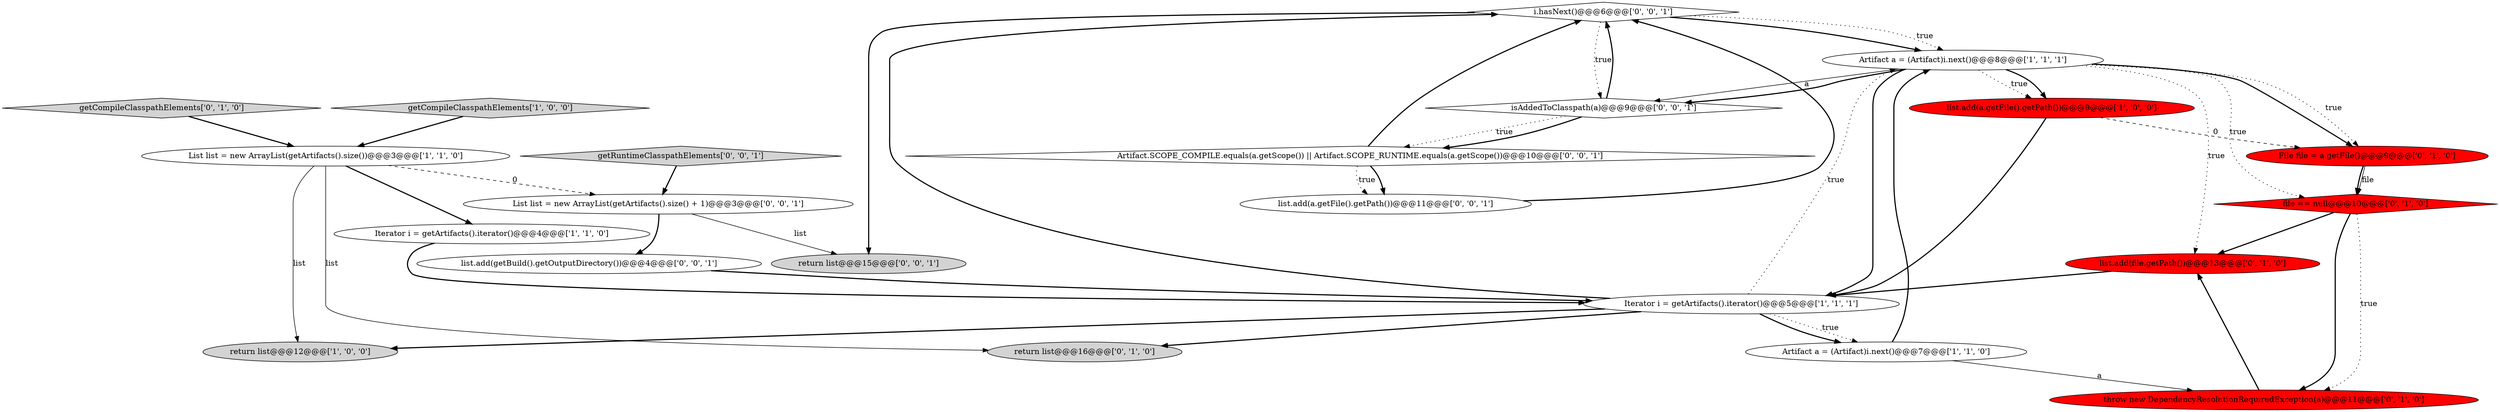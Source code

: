 digraph {
16 [style = filled, label = "i.hasNext()@@@6@@@['0', '0', '1']", fillcolor = white, shape = diamond image = "AAA0AAABBB3BBB"];
18 [style = filled, label = "return list@@@15@@@['0', '0', '1']", fillcolor = lightgray, shape = ellipse image = "AAA0AAABBB3BBB"];
9 [style = filled, label = "getCompileClasspathElements['0', '1', '0']", fillcolor = lightgray, shape = diamond image = "AAA0AAABBB2BBB"];
10 [style = filled, label = "File file = a.getFile()@@@9@@@['0', '1', '0']", fillcolor = red, shape = ellipse image = "AAA1AAABBB2BBB"];
17 [style = filled, label = "Artifact.SCOPE_COMPILE.equals(a.getScope()) || Artifact.SCOPE_RUNTIME.equals(a.getScope())@@@10@@@['0', '0', '1']", fillcolor = white, shape = diamond image = "AAA0AAABBB3BBB"];
4 [style = filled, label = "Iterator i = getArtifacts().iterator()@@@5@@@['1', '1', '1']", fillcolor = white, shape = ellipse image = "AAA0AAABBB1BBB"];
14 [style = filled, label = "List list = new ArrayList(getArtifacts().size() + 1)@@@3@@@['0', '0', '1']", fillcolor = white, shape = ellipse image = "AAA0AAABBB3BBB"];
1 [style = filled, label = "return list@@@12@@@['1', '0', '0']", fillcolor = lightgray, shape = ellipse image = "AAA0AAABBB1BBB"];
20 [style = filled, label = "list.add(getBuild().getOutputDirectory())@@@4@@@['0', '0', '1']", fillcolor = white, shape = ellipse image = "AAA0AAABBB3BBB"];
19 [style = filled, label = "list.add(a.getFile().getPath())@@@11@@@['0', '0', '1']", fillcolor = white, shape = ellipse image = "AAA0AAABBB3BBB"];
6 [style = filled, label = "Artifact a = (Artifact)i.next()@@@7@@@['1', '1', '0']", fillcolor = white, shape = ellipse image = "AAA0AAABBB1BBB"];
21 [style = filled, label = "getRuntimeClasspathElements['0', '0', '1']", fillcolor = lightgray, shape = diamond image = "AAA0AAABBB3BBB"];
13 [style = filled, label = "list.add(file.getPath())@@@13@@@['0', '1', '0']", fillcolor = red, shape = ellipse image = "AAA1AAABBB2BBB"];
2 [style = filled, label = "Artifact a = (Artifact)i.next()@@@8@@@['1', '1', '1']", fillcolor = white, shape = ellipse image = "AAA0AAABBB1BBB"];
11 [style = filled, label = "throw new DependencyResolutionRequiredException(a)@@@11@@@['0', '1', '0']", fillcolor = red, shape = ellipse image = "AAA1AAABBB2BBB"];
8 [style = filled, label = "return list@@@16@@@['0', '1', '0']", fillcolor = lightgray, shape = ellipse image = "AAA0AAABBB2BBB"];
3 [style = filled, label = "list.add(a.getFile().getPath())@@@9@@@['1', '0', '0']", fillcolor = red, shape = ellipse image = "AAA1AAABBB1BBB"];
12 [style = filled, label = "file == null@@@10@@@['0', '1', '0']", fillcolor = red, shape = diamond image = "AAA1AAABBB2BBB"];
15 [style = filled, label = "isAddedToClasspath(a)@@@9@@@['0', '0', '1']", fillcolor = white, shape = diamond image = "AAA0AAABBB3BBB"];
0 [style = filled, label = "Iterator i = getArtifacts().iterator()@@@4@@@['1', '1', '0']", fillcolor = white, shape = ellipse image = "AAA0AAABBB1BBB"];
5 [style = filled, label = "List list = new ArrayList(getArtifacts().size())@@@3@@@['1', '1', '0']", fillcolor = white, shape = ellipse image = "AAA0AAABBB1BBB"];
7 [style = filled, label = "getCompileClasspathElements['1', '0', '0']", fillcolor = lightgray, shape = diamond image = "AAA0AAABBB1BBB"];
4->6 [style = dotted, label="true"];
17->16 [style = bold, label=""];
2->3 [style = dotted, label="true"];
16->18 [style = bold, label=""];
5->14 [style = dashed, label="0"];
10->12 [style = solid, label="file"];
16->2 [style = dotted, label="true"];
4->6 [style = bold, label=""];
14->18 [style = solid, label="list"];
2->3 [style = bold, label=""];
2->15 [style = solid, label="a"];
12->11 [style = bold, label=""];
16->15 [style = dotted, label="true"];
16->2 [style = bold, label=""];
2->10 [style = bold, label=""];
15->16 [style = bold, label=""];
2->4 [style = bold, label=""];
3->4 [style = bold, label=""];
17->19 [style = bold, label=""];
20->4 [style = bold, label=""];
19->16 [style = bold, label=""];
6->2 [style = bold, label=""];
12->11 [style = dotted, label="true"];
15->17 [style = dotted, label="true"];
12->13 [style = bold, label=""];
15->17 [style = bold, label=""];
7->5 [style = bold, label=""];
5->1 [style = solid, label="list"];
5->0 [style = bold, label=""];
0->4 [style = bold, label=""];
10->12 [style = bold, label=""];
11->13 [style = bold, label=""];
2->15 [style = bold, label=""];
17->19 [style = dotted, label="true"];
2->12 [style = dotted, label="true"];
9->5 [style = bold, label=""];
4->8 [style = bold, label=""];
6->11 [style = solid, label="a"];
4->1 [style = bold, label=""];
3->10 [style = dashed, label="0"];
5->8 [style = solid, label="list"];
4->2 [style = dotted, label="true"];
2->13 [style = dotted, label="true"];
4->16 [style = bold, label=""];
14->20 [style = bold, label=""];
2->10 [style = dotted, label="true"];
21->14 [style = bold, label=""];
13->4 [style = bold, label=""];
}
